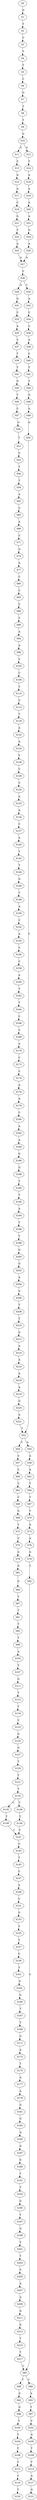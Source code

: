 strict digraph  {
	S0 -> S1 [ label = G ];
	S1 -> S2 [ label = T ];
	S2 -> S3 [ label = C ];
	S3 -> S4 [ label = T ];
	S4 -> S5 [ label = T ];
	S5 -> S6 [ label = C ];
	S6 -> S7 [ label = G ];
	S7 -> S8 [ label = T ];
	S8 -> S9 [ label = T ];
	S9 -> S10 [ label = G ];
	S10 -> S11 [ label = C ];
	S10 -> S12 [ label = G ];
	S11 -> S13 [ label = C ];
	S12 -> S14 [ label = T ];
	S13 -> S15 [ label = G ];
	S14 -> S16 [ label = A ];
	S15 -> S17 [ label = A ];
	S16 -> S18 [ label = A ];
	S17 -> S19 [ label = C ];
	S18 -> S20 [ label = A ];
	S19 -> S21 [ label = G ];
	S20 -> S22 [ label = A ];
	S21 -> S23 [ label = T ];
	S22 -> S24 [ label = G ];
	S23 -> S25 [ label = A ];
	S24 -> S26 [ label = A ];
	S25 -> S27 [ label = A ];
	S26 -> S27 [ label = A ];
	S27 -> S28 [ label = C ];
	S28 -> S29 [ label = A ];
	S28 -> S30 [ label = C ];
	S29 -> S31 [ label = G ];
	S30 -> S32 [ label = A ];
	S31 -> S33 [ label = C ];
	S32 -> S34 [ label = C ];
	S33 -> S35 [ label = A ];
	S34 -> S36 [ label = C ];
	S35 -> S37 [ label = T ];
	S36 -> S38 [ label = A ];
	S37 -> S39 [ label = T ];
	S38 -> S40 [ label = C ];
	S39 -> S41 [ label = T ];
	S40 -> S42 [ label = T ];
	S41 -> S43 [ label = G ];
	S42 -> S44 [ label = T ];
	S43 -> S45 [ label = T ];
	S44 -> S46 [ label = G ];
	S45 -> S47 [ label = C ];
	S46 -> S48 [ label = A ];
	S47 -> S49 [ label = G ];
	S48 -> S50 [ label = A ];
	S49 -> S51 [ label = T ];
	S50 -> S52 [ label = T ];
	S51 -> S53 [ label = C ];
	S52 -> S54 [ label = C ];
	S52 -> S55 [ label = A ];
	S53 -> S56 [ label = T ];
	S54 -> S57 [ label = C ];
	S55 -> S58 [ label = A ];
	S56 -> S59 [ label = T ];
	S57 -> S60 [ label = C ];
	S58 -> S61 [ label = A ];
	S59 -> S62 [ label = A ];
	S60 -> S63 [ label = C ];
	S61 -> S64 [ label = T ];
	S62 -> S65 [ label = C ];
	S63 -> S66 [ label = C ];
	S64 -> S67 [ label = T ];
	S65 -> S68 [ label = A ];
	S66 -> S69 [ label = G ];
	S67 -> S70 [ label = T ];
	S68 -> S71 [ label = C ];
	S69 -> S72 [ label = T ];
	S70 -> S73 [ label = A ];
	S71 -> S74 [ label = G ];
	S72 -> S75 [ label = C ];
	S73 -> S76 [ label = A ];
	S74 -> S77 [ label = A ];
	S75 -> S78 [ label = G ];
	S76 -> S79 [ label = G ];
	S77 -> S80 [ label = C ];
	S78 -> S81 [ label = G ];
	S79 -> S82 [ label = T ];
	S80 -> S83 [ label = C ];
	S81 -> S84 [ label = G ];
	S82 -> S85 [ label = C ];
	S83 -> S86 [ label = C ];
	S84 -> S87 [ label = T ];
	S85 -> S88 [ label = T ];
	S85 -> S89 [ label = C ];
	S86 -> S90 [ label = C ];
	S87 -> S91 [ label = T ];
	S88 -> S92 [ label = G ];
	S89 -> S93 [ label = A ];
	S90 -> S94 [ label = A ];
	S91 -> S95 [ label = T ];
	S92 -> S96 [ label = G ];
	S93 -> S97 [ label = T ];
	S94 -> S98 [ label = A ];
	S95 -> S99 [ label = T ];
	S96 -> S100 [ label = T ];
	S97 -> S101 [ label = C ];
	S98 -> S102 [ label = C ];
	S99 -> S103 [ label = A ];
	S100 -> S104 [ label = T ];
	S101 -> S105 [ label = G ];
	S102 -> S106 [ label = C ];
	S103 -> S107 [ label = T ];
	S104 -> S108 [ label = T ];
	S105 -> S109 [ label = T ];
	S106 -> S110 [ label = T ];
	S107 -> S111 [ label = G ];
	S108 -> S112 [ label = T ];
	S109 -> S113 [ label = T ];
	S110 -> S114 [ label = C ];
	S111 -> S115 [ label = T ];
	S112 -> S116 [ label = C ];
	S113 -> S117 [ label = A ];
	S114 -> S118 [ label = T ];
	S115 -> S119 [ label = T ];
	S116 -> S120 [ label = T ];
	S117 -> S121 [ label = G ];
	S118 -> S122 [ label = A ];
	S119 -> S123 [ label = C ];
	S122 -> S124 [ label = A ];
	S123 -> S125 [ label = G ];
	S124 -> S126 [ label = C ];
	S125 -> S127 [ label = G ];
	S126 -> S128 [ label = C ];
	S127 -> S129 [ label = T ];
	S128 -> S130 [ label = C ];
	S129 -> S131 [ label = T ];
	S130 -> S132 [ label = A ];
	S131 -> S133 [ label = T ];
	S132 -> S134 [ label = A ];
	S133 -> S135 [ label = C ];
	S133 -> S136 [ label = T ];
	S134 -> S137 [ label = C ];
	S135 -> S138 [ label = T ];
	S136 -> S139 [ label = T ];
	S137 -> S140 [ label = A ];
	S138 -> S141 [ label = T ];
	S139 -> S141 [ label = T ];
	S140 -> S142 [ label = T ];
	S141 -> S143 [ label = C ];
	S142 -> S144 [ label = T ];
	S143 -> S145 [ label = T ];
	S144 -> S146 [ label = G ];
	S145 -> S147 [ label = C ];
	S146 -> S148 [ label = T ];
	S147 -> S149 [ label = A ];
	S148 -> S150 [ label = A ];
	S149 -> S151 [ label = C ];
	S150 -> S152 [ label = C ];
	S151 -> S153 [ label = G ];
	S152 -> S154 [ label = A ];
	S153 -> S155 [ label = T ];
	S154 -> S156 [ label = C ];
	S155 -> S157 [ label = T ];
	S156 -> S158 [ label = C ];
	S157 -> S159 [ label = C ];
	S158 -> S160 [ label = A ];
	S159 -> S161 [ label = T ];
	S160 -> S162 [ label = T ];
	S161 -> S163 [ label = G ];
	S162 -> S164 [ label = T ];
	S163 -> S165 [ label = G ];
	S164 -> S166 [ label = C ];
	S165 -> S167 [ label = T ];
	S166 -> S168 [ label = C ];
	S167 -> S169 [ label = T ];
	S168 -> S170 [ label = A ];
	S169 -> S171 [ label = G ];
	S170 -> S172 [ label = C ];
	S171 -> S173 [ label = A ];
	S172 -> S174 [ label = C ];
	S173 -> S175 [ label = T ];
	S174 -> S176 [ label = A ];
	S175 -> S177 [ label = A ];
	S176 -> S178 [ label = A ];
	S177 -> S179 [ label = A ];
	S178 -> S180 [ label = C ];
	S179 -> S181 [ label = G ];
	S180 -> S182 [ label = A ];
	S181 -> S183 [ label = G ];
	S182 -> S184 [ label = A ];
	S183 -> S185 [ label = A ];
	S184 -> S186 [ label = G ];
	S185 -> S187 [ label = G ];
	S186 -> S188 [ label = G ];
	S187 -> S189 [ label = G ];
	S188 -> S190 [ label = T ];
	S189 -> S191 [ label = T ];
	S190 -> S192 [ label = T ];
	S191 -> S193 [ label = T ];
	S192 -> S194 [ label = A ];
	S193 -> S195 [ label = G ];
	S194 -> S196 [ label = T ];
	S195 -> S197 [ label = T ];
	S196 -> S198 [ label = T ];
	S197 -> S199 [ label = G ];
	S198 -> S200 [ label = G ];
	S199 -> S201 [ label = T ];
	S200 -> S202 [ label = G ];
	S201 -> S203 [ label = T ];
	S202 -> S204 [ label = A ];
	S203 -> S205 [ label = C ];
	S204 -> S206 [ label = G ];
	S205 -> S207 [ label = A ];
	S206 -> S208 [ label = T ];
	S207 -> S209 [ label = A ];
	S208 -> S210 [ label = T ];
	S209 -> S211 [ label = G ];
	S210 -> S212 [ label = G ];
	S211 -> S213 [ label = G ];
	S212 -> S214 [ label = A ];
	S213 -> S215 [ label = T ];
	S214 -> S216 [ label = A ];
	S215 -> S217 [ label = T ];
	S216 -> S218 [ label = A ];
	S217 -> S85 [ label = C ];
	S218 -> S219 [ label = A ];
	S219 -> S220 [ label = G ];
	S220 -> S221 [ label = A ];
	S221 -> S52 [ label = T ];
}
